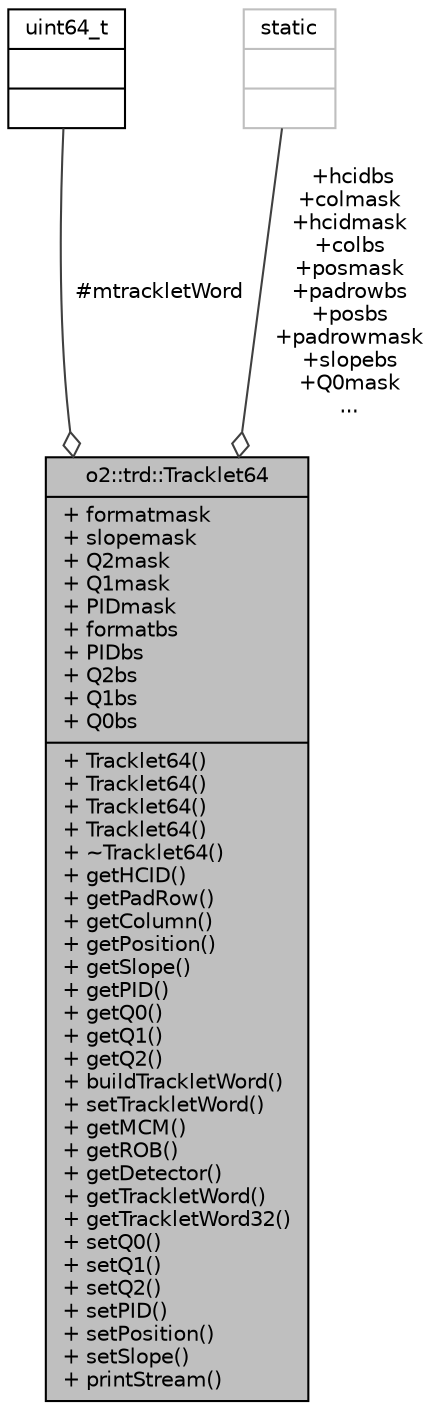 digraph "o2::trd::Tracklet64"
{
 // INTERACTIVE_SVG=YES
  bgcolor="transparent";
  edge [fontname="Helvetica",fontsize="10",labelfontname="Helvetica",labelfontsize="10"];
  node [fontname="Helvetica",fontsize="10",shape=record];
  Node1 [label="{o2::trd::Tracklet64\n|+ formatmask\l+ slopemask\l+ Q2mask\l+ Q1mask\l+ PIDmask\l+ formatbs\l+ PIDbs\l+ Q2bs\l+ Q1bs\l+ Q0bs\l|+ Tracklet64()\l+ Tracklet64()\l+ Tracklet64()\l+ Tracklet64()\l+ ~Tracklet64()\l+ getHCID()\l+ getPadRow()\l+ getColumn()\l+ getPosition()\l+ getSlope()\l+ getPID()\l+ getQ0()\l+ getQ1()\l+ getQ2()\l+ buildTrackletWord()\l+ setTrackletWord()\l+ getMCM()\l+ getROB()\l+ getDetector()\l+ getTrackletWord()\l+ getTrackletWord32()\l+ setQ0()\l+ setQ1()\l+ setQ2()\l+ setPID()\l+ setPosition()\l+ setSlope()\l+ printStream()\l}",height=0.2,width=0.4,color="black", fillcolor="grey75", style="filled", fontcolor="black"];
  Node2 -> Node1 [color="grey25",fontsize="10",style="solid",label=" #mtrackletWord" ,arrowhead="odiamond",fontname="Helvetica"];
  Node2 [label="{uint64_t\n||}",height=0.2,width=0.4,color="black",URL="$d6/d30/classuint64__t.html"];
  Node3 -> Node1 [color="grey25",fontsize="10",style="solid",label=" +hcidbs\n+colmask\n+hcidmask\n+colbs\n+posmask\n+padrowbs\n+posbs\n+padrowmask\n+slopebs\n+Q0mask\n..." ,arrowhead="odiamond",fontname="Helvetica"];
  Node3 [label="{static\n||}",height=0.2,width=0.4,color="grey75"];
}
